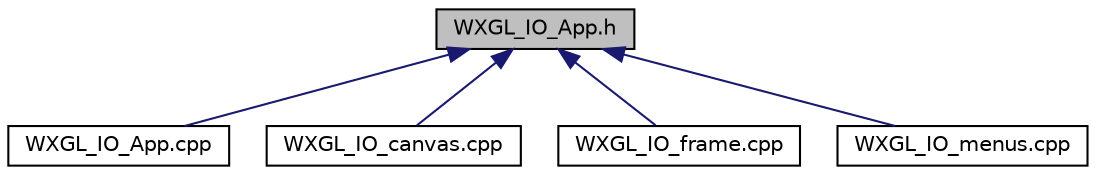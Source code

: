 digraph "WXGL_IO_App.h"
{
  edge [fontname="Helvetica",fontsize="10",labelfontname="Helvetica",labelfontsize="10"];
  node [fontname="Helvetica",fontsize="10",shape=record];
  Node1 [label="WXGL_IO_App.h",height=0.2,width=0.4,color="black", fillcolor="grey75", style="filled", fontcolor="black"];
  Node1 -> Node2 [dir="back",color="midnightblue",fontsize="10",style="solid",fontname="Helvetica"];
  Node2 [label="WXGL_IO_App.cpp",height=0.2,width=0.4,color="black", fillcolor="white", style="filled",URL="$WXGL__IO__App_8cpp.html"];
  Node1 -> Node3 [dir="back",color="midnightblue",fontsize="10",style="solid",fontname="Helvetica"];
  Node3 [label="WXGL_IO_canvas.cpp",height=0.2,width=0.4,color="black", fillcolor="white", style="filled",URL="$WXGL__IO__canvas_8cpp.html"];
  Node1 -> Node4 [dir="back",color="midnightblue",fontsize="10",style="solid",fontname="Helvetica"];
  Node4 [label="WXGL_IO_frame.cpp",height=0.2,width=0.4,color="black", fillcolor="white", style="filled",URL="$WXGL__IO__frame_8cpp.html"];
  Node1 -> Node5 [dir="back",color="midnightblue",fontsize="10",style="solid",fontname="Helvetica"];
  Node5 [label="WXGL_IO_menus.cpp",height=0.2,width=0.4,color="black", fillcolor="white", style="filled",URL="$WXGL__IO__menus_8cpp.html"];
}
